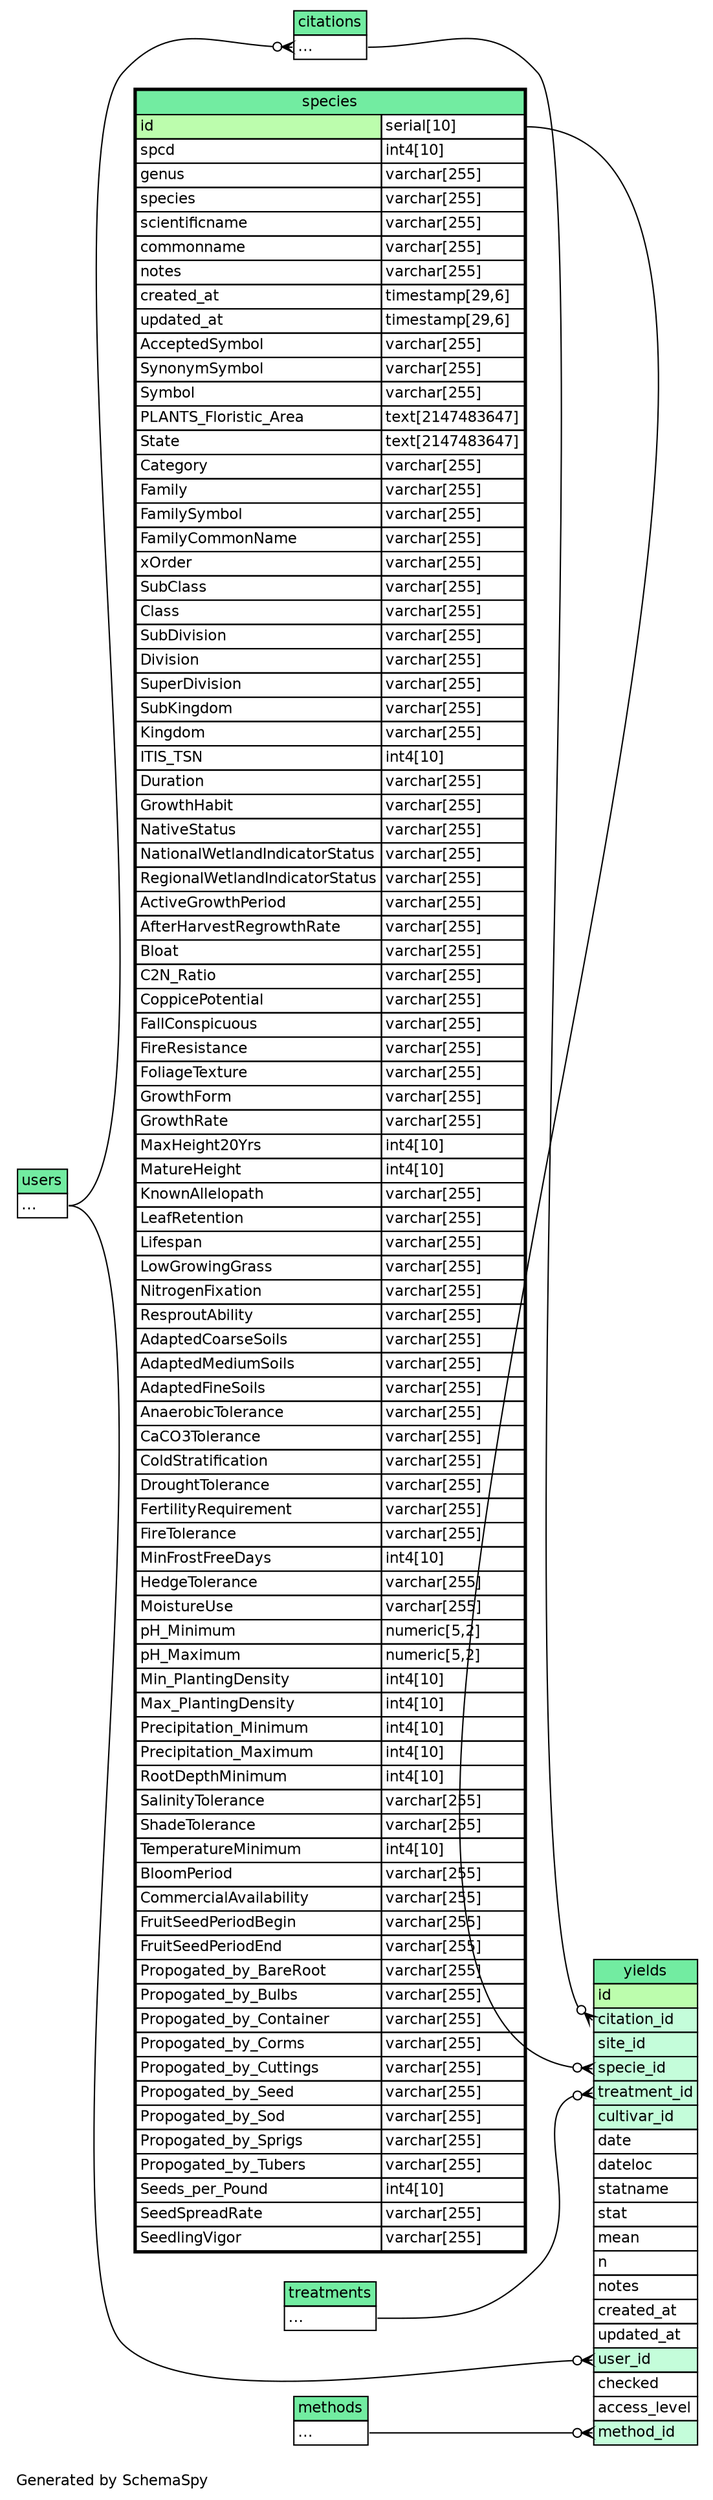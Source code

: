 // dot 2.26.3 on Linux 3.8.0-39-generic
// SchemaSpy rev Unknown
digraph "twoDegreesRelationshipsDiagram" {
  graph [
    rankdir="RL"
    bgcolor="#ffffff"
    label="\nGenerated by SchemaSpy"
    labeljust="l"
    nodesep="0.18"
    ranksep="0.46"
    fontname="Helvetica"
    fontsize="11"
  ];
  node [
    fontname="Helvetica"
    fontsize="11"
    shape="plaintext"
  ];
  edge [
    arrowsize="0.8"
  ];
  "citations":"elipses":w -> "users":"elipses":e [arrowhead=none dir=back arrowtail=crowodot];
  "yields":"citation_id":w -> "citations":"elipses":e [arrowhead=none dir=back arrowtail=crowodot];
  "yields":"method_id":w -> "methods":"elipses":e [arrowhead=none dir=back arrowtail=crowodot];
  "yields":"specie_id":w -> "species":"id.type":e [arrowhead=none dir=back arrowtail=crowodot];
  "yields":"treatment_id":w -> "treatments":"elipses":e [arrowhead=none dir=back arrowtail=crowodot];
  "yields":"user_id":w -> "users":"elipses":e [arrowhead=none dir=back arrowtail=crowodot];
  "citations" [
    label=<
    <TABLE BORDER="0" CELLBORDER="1" CELLSPACING="0" BGCOLOR="#FFFFFF">
      <TR><TD COLSPAN="4" BGCOLOR="#72ECA1" ALIGN="CENTER">citations</TD></TR>
      <TR><TD PORT="elipses" COLSPAN="4" ALIGN="LEFT">...</TD></TR>
    </TABLE>>
    URL="citations.html"
    tooltip="citations"
  ];
  "methods" [
    label=<
    <TABLE BORDER="0" CELLBORDER="1" CELLSPACING="0" BGCOLOR="#FFFFFF">
      <TR><TD COLSPAN="4" BGCOLOR="#72ECA1" ALIGN="CENTER">methods</TD></TR>
      <TR><TD PORT="elipses" COLSPAN="4" ALIGN="LEFT">...</TD></TR>
    </TABLE>>
    URL="methods.html"
    tooltip="methods"
  ];
  "species" [
    label=<
    <TABLE BORDER="2" CELLBORDER="1" CELLSPACING="0" BGCOLOR="#FFFFFF">
      <TR><TD COLSPAN="4" BGCOLOR="#72ECA1" ALIGN="CENTER">species</TD></TR>
      <TR><TD PORT="id" COLSPAN="3" BGCOLOR="#bcfdad !important" ALIGN="LEFT">id</TD><TD PORT="id.type" ALIGN="LEFT">serial[10]</TD></TR>
      <TR><TD PORT="spcd" COLSPAN="3" ALIGN="LEFT">spcd</TD><TD PORT="spcd.type" ALIGN="LEFT">int4[10]</TD></TR>
      <TR><TD PORT="genus" COLSPAN="3" ALIGN="LEFT">genus</TD><TD PORT="genus.type" ALIGN="LEFT">varchar[255]</TD></TR>
      <TR><TD PORT="species" COLSPAN="3" ALIGN="LEFT">species</TD><TD PORT="species.type" ALIGN="LEFT">varchar[255]</TD></TR>
      <TR><TD PORT="scientificname" COLSPAN="3" ALIGN="LEFT">scientificname</TD><TD PORT="scientificname.type" ALIGN="LEFT">varchar[255]</TD></TR>
      <TR><TD PORT="commonname" COLSPAN="3" ALIGN="LEFT">commonname</TD><TD PORT="commonname.type" ALIGN="LEFT">varchar[255]</TD></TR>
      <TR><TD PORT="notes" COLSPAN="3" ALIGN="LEFT">notes</TD><TD PORT="notes.type" ALIGN="LEFT">varchar[255]</TD></TR>
      <TR><TD PORT="created_at" COLSPAN="3" ALIGN="LEFT">created_at</TD><TD PORT="created_at.type" ALIGN="LEFT">timestamp[29,6]</TD></TR>
      <TR><TD PORT="updated_at" COLSPAN="3" ALIGN="LEFT">updated_at</TD><TD PORT="updated_at.type" ALIGN="LEFT">timestamp[29,6]</TD></TR>
      <TR><TD PORT="AcceptedSymbol" COLSPAN="3" ALIGN="LEFT">AcceptedSymbol</TD><TD PORT="AcceptedSymbol.type" ALIGN="LEFT">varchar[255]</TD></TR>
      <TR><TD PORT="SynonymSymbol" COLSPAN="3" ALIGN="LEFT">SynonymSymbol</TD><TD PORT="SynonymSymbol.type" ALIGN="LEFT">varchar[255]</TD></TR>
      <TR><TD PORT="Symbol" COLSPAN="3" ALIGN="LEFT">Symbol</TD><TD PORT="Symbol.type" ALIGN="LEFT">varchar[255]</TD></TR>
      <TR><TD PORT="PLANTS_Floristic_Area" COLSPAN="3" ALIGN="LEFT">PLANTS_Floristic_Area</TD><TD PORT="PLANTS_Floristic_Area.type" ALIGN="LEFT">text[2147483647]</TD></TR>
      <TR><TD PORT="State" COLSPAN="3" ALIGN="LEFT">State</TD><TD PORT="State.type" ALIGN="LEFT">text[2147483647]</TD></TR>
      <TR><TD PORT="Category" COLSPAN="3" ALIGN="LEFT">Category</TD><TD PORT="Category.type" ALIGN="LEFT">varchar[255]</TD></TR>
      <TR><TD PORT="Family" COLSPAN="3" ALIGN="LEFT">Family</TD><TD PORT="Family.type" ALIGN="LEFT">varchar[255]</TD></TR>
      <TR><TD PORT="FamilySymbol" COLSPAN="3" ALIGN="LEFT">FamilySymbol</TD><TD PORT="FamilySymbol.type" ALIGN="LEFT">varchar[255]</TD></TR>
      <TR><TD PORT="FamilyCommonName" COLSPAN="3" ALIGN="LEFT">FamilyCommonName</TD><TD PORT="FamilyCommonName.type" ALIGN="LEFT">varchar[255]</TD></TR>
      <TR><TD PORT="xOrder" COLSPAN="3" ALIGN="LEFT">xOrder</TD><TD PORT="xOrder.type" ALIGN="LEFT">varchar[255]</TD></TR>
      <TR><TD PORT="SubClass" COLSPAN="3" ALIGN="LEFT">SubClass</TD><TD PORT="SubClass.type" ALIGN="LEFT">varchar[255]</TD></TR>
      <TR><TD PORT="Class" COLSPAN="3" ALIGN="LEFT">Class</TD><TD PORT="Class.type" ALIGN="LEFT">varchar[255]</TD></TR>
      <TR><TD PORT="SubDivision" COLSPAN="3" ALIGN="LEFT">SubDivision</TD><TD PORT="SubDivision.type" ALIGN="LEFT">varchar[255]</TD></TR>
      <TR><TD PORT="Division" COLSPAN="3" ALIGN="LEFT">Division</TD><TD PORT="Division.type" ALIGN="LEFT">varchar[255]</TD></TR>
      <TR><TD PORT="SuperDivision" COLSPAN="3" ALIGN="LEFT">SuperDivision</TD><TD PORT="SuperDivision.type" ALIGN="LEFT">varchar[255]</TD></TR>
      <TR><TD PORT="SubKingdom" COLSPAN="3" ALIGN="LEFT">SubKingdom</TD><TD PORT="SubKingdom.type" ALIGN="LEFT">varchar[255]</TD></TR>
      <TR><TD PORT="Kingdom" COLSPAN="3" ALIGN="LEFT">Kingdom</TD><TD PORT="Kingdom.type" ALIGN="LEFT">varchar[255]</TD></TR>
      <TR><TD PORT="ITIS_TSN" COLSPAN="3" ALIGN="LEFT">ITIS_TSN</TD><TD PORT="ITIS_TSN.type" ALIGN="LEFT">int4[10]</TD></TR>
      <TR><TD PORT="Duration" COLSPAN="3" ALIGN="LEFT">Duration</TD><TD PORT="Duration.type" ALIGN="LEFT">varchar[255]</TD></TR>
      <TR><TD PORT="GrowthHabit" COLSPAN="3" ALIGN="LEFT">GrowthHabit</TD><TD PORT="GrowthHabit.type" ALIGN="LEFT">varchar[255]</TD></TR>
      <TR><TD PORT="NativeStatus" COLSPAN="3" ALIGN="LEFT">NativeStatus</TD><TD PORT="NativeStatus.type" ALIGN="LEFT">varchar[255]</TD></TR>
      <TR><TD PORT="NationalWetlandIndicatorStatus" COLSPAN="3" ALIGN="LEFT">NationalWetlandIndicatorStatus</TD><TD PORT="NationalWetlandIndicatorStatus.type" ALIGN="LEFT">varchar[255]</TD></TR>
      <TR><TD PORT="RegionalWetlandIndicatorStatus" COLSPAN="3" ALIGN="LEFT">RegionalWetlandIndicatorStatus</TD><TD PORT="RegionalWetlandIndicatorStatus.type" ALIGN="LEFT">varchar[255]</TD></TR>
      <TR><TD PORT="ActiveGrowthPeriod" COLSPAN="3" ALIGN="LEFT">ActiveGrowthPeriod</TD><TD PORT="ActiveGrowthPeriod.type" ALIGN="LEFT">varchar[255]</TD></TR>
      <TR><TD PORT="AfterHarvestRegrowthRate" COLSPAN="3" ALIGN="LEFT">AfterHarvestRegrowthRate</TD><TD PORT="AfterHarvestRegrowthRate.type" ALIGN="LEFT">varchar[255]</TD></TR>
      <TR><TD PORT="Bloat" COLSPAN="3" ALIGN="LEFT">Bloat</TD><TD PORT="Bloat.type" ALIGN="LEFT">varchar[255]</TD></TR>
      <TR><TD PORT="C2N_Ratio" COLSPAN="3" ALIGN="LEFT">C2N_Ratio</TD><TD PORT="C2N_Ratio.type" ALIGN="LEFT">varchar[255]</TD></TR>
      <TR><TD PORT="CoppicePotential" COLSPAN="3" ALIGN="LEFT">CoppicePotential</TD><TD PORT="CoppicePotential.type" ALIGN="LEFT">varchar[255]</TD></TR>
      <TR><TD PORT="FallConspicuous" COLSPAN="3" ALIGN="LEFT">FallConspicuous</TD><TD PORT="FallConspicuous.type" ALIGN="LEFT">varchar[255]</TD></TR>
      <TR><TD PORT="FireResistance" COLSPAN="3" ALIGN="LEFT">FireResistance</TD><TD PORT="FireResistance.type" ALIGN="LEFT">varchar[255]</TD></TR>
      <TR><TD PORT="FoliageTexture" COLSPAN="3" ALIGN="LEFT">FoliageTexture</TD><TD PORT="FoliageTexture.type" ALIGN="LEFT">varchar[255]</TD></TR>
      <TR><TD PORT="GrowthForm" COLSPAN="3" ALIGN="LEFT">GrowthForm</TD><TD PORT="GrowthForm.type" ALIGN="LEFT">varchar[255]</TD></TR>
      <TR><TD PORT="GrowthRate" COLSPAN="3" ALIGN="LEFT">GrowthRate</TD><TD PORT="GrowthRate.type" ALIGN="LEFT">varchar[255]</TD></TR>
      <TR><TD PORT="MaxHeight20Yrs" COLSPAN="3" ALIGN="LEFT">MaxHeight20Yrs</TD><TD PORT="MaxHeight20Yrs.type" ALIGN="LEFT">int4[10]</TD></TR>
      <TR><TD PORT="MatureHeight" COLSPAN="3" ALIGN="LEFT">MatureHeight</TD><TD PORT="MatureHeight.type" ALIGN="LEFT">int4[10]</TD></TR>
      <TR><TD PORT="KnownAllelopath" COLSPAN="3" ALIGN="LEFT">KnownAllelopath</TD><TD PORT="KnownAllelopath.type" ALIGN="LEFT">varchar[255]</TD></TR>
      <TR><TD PORT="LeafRetention" COLSPAN="3" ALIGN="LEFT">LeafRetention</TD><TD PORT="LeafRetention.type" ALIGN="LEFT">varchar[255]</TD></TR>
      <TR><TD PORT="Lifespan" COLSPAN="3" ALIGN="LEFT">Lifespan</TD><TD PORT="Lifespan.type" ALIGN="LEFT">varchar[255]</TD></TR>
      <TR><TD PORT="LowGrowingGrass" COLSPAN="3" ALIGN="LEFT">LowGrowingGrass</TD><TD PORT="LowGrowingGrass.type" ALIGN="LEFT">varchar[255]</TD></TR>
      <TR><TD PORT="NitrogenFixation" COLSPAN="3" ALIGN="LEFT">NitrogenFixation</TD><TD PORT="NitrogenFixation.type" ALIGN="LEFT">varchar[255]</TD></TR>
      <TR><TD PORT="ResproutAbility" COLSPAN="3" ALIGN="LEFT">ResproutAbility</TD><TD PORT="ResproutAbility.type" ALIGN="LEFT">varchar[255]</TD></TR>
      <TR><TD PORT="AdaptedCoarseSoils" COLSPAN="3" ALIGN="LEFT">AdaptedCoarseSoils</TD><TD PORT="AdaptedCoarseSoils.type" ALIGN="LEFT">varchar[255]</TD></TR>
      <TR><TD PORT="AdaptedMediumSoils" COLSPAN="3" ALIGN="LEFT">AdaptedMediumSoils</TD><TD PORT="AdaptedMediumSoils.type" ALIGN="LEFT">varchar[255]</TD></TR>
      <TR><TD PORT="AdaptedFineSoils" COLSPAN="3" ALIGN="LEFT">AdaptedFineSoils</TD><TD PORT="AdaptedFineSoils.type" ALIGN="LEFT">varchar[255]</TD></TR>
      <TR><TD PORT="AnaerobicTolerance" COLSPAN="3" ALIGN="LEFT">AnaerobicTolerance</TD><TD PORT="AnaerobicTolerance.type" ALIGN="LEFT">varchar[255]</TD></TR>
      <TR><TD PORT="CaCO3Tolerance" COLSPAN="3" ALIGN="LEFT">CaCO3Tolerance</TD><TD PORT="CaCO3Tolerance.type" ALIGN="LEFT">varchar[255]</TD></TR>
      <TR><TD PORT="ColdStratification" COLSPAN="3" ALIGN="LEFT">ColdStratification</TD><TD PORT="ColdStratification.type" ALIGN="LEFT">varchar[255]</TD></TR>
      <TR><TD PORT="DroughtTolerance" COLSPAN="3" ALIGN="LEFT">DroughtTolerance</TD><TD PORT="DroughtTolerance.type" ALIGN="LEFT">varchar[255]</TD></TR>
      <TR><TD PORT="FertilityRequirement" COLSPAN="3" ALIGN="LEFT">FertilityRequirement</TD><TD PORT="FertilityRequirement.type" ALIGN="LEFT">varchar[255]</TD></TR>
      <TR><TD PORT="FireTolerance" COLSPAN="3" ALIGN="LEFT">FireTolerance</TD><TD PORT="FireTolerance.type" ALIGN="LEFT">varchar[255]</TD></TR>
      <TR><TD PORT="MinFrostFreeDays" COLSPAN="3" ALIGN="LEFT">MinFrostFreeDays</TD><TD PORT="MinFrostFreeDays.type" ALIGN="LEFT">int4[10]</TD></TR>
      <TR><TD PORT="HedgeTolerance" COLSPAN="3" ALIGN="LEFT">HedgeTolerance</TD><TD PORT="HedgeTolerance.type" ALIGN="LEFT">varchar[255]</TD></TR>
      <TR><TD PORT="MoistureUse" COLSPAN="3" ALIGN="LEFT">MoistureUse</TD><TD PORT="MoistureUse.type" ALIGN="LEFT">varchar[255]</TD></TR>
      <TR><TD PORT="pH_Minimum" COLSPAN="3" ALIGN="LEFT">pH_Minimum</TD><TD PORT="pH_Minimum.type" ALIGN="LEFT">numeric[5,2]</TD></TR>
      <TR><TD PORT="pH_Maximum" COLSPAN="3" ALIGN="LEFT">pH_Maximum</TD><TD PORT="pH_Maximum.type" ALIGN="LEFT">numeric[5,2]</TD></TR>
      <TR><TD PORT="Min_PlantingDensity" COLSPAN="3" ALIGN="LEFT">Min_PlantingDensity</TD><TD PORT="Min_PlantingDensity.type" ALIGN="LEFT">int4[10]</TD></TR>
      <TR><TD PORT="Max_PlantingDensity" COLSPAN="3" ALIGN="LEFT">Max_PlantingDensity</TD><TD PORT="Max_PlantingDensity.type" ALIGN="LEFT">int4[10]</TD></TR>
      <TR><TD PORT="Precipitation_Minimum" COLSPAN="3" ALIGN="LEFT">Precipitation_Minimum</TD><TD PORT="Precipitation_Minimum.type" ALIGN="LEFT">int4[10]</TD></TR>
      <TR><TD PORT="Precipitation_Maximum" COLSPAN="3" ALIGN="LEFT">Precipitation_Maximum</TD><TD PORT="Precipitation_Maximum.type" ALIGN="LEFT">int4[10]</TD></TR>
      <TR><TD PORT="RootDepthMinimum" COLSPAN="3" ALIGN="LEFT">RootDepthMinimum</TD><TD PORT="RootDepthMinimum.type" ALIGN="LEFT">int4[10]</TD></TR>
      <TR><TD PORT="SalinityTolerance" COLSPAN="3" ALIGN="LEFT">SalinityTolerance</TD><TD PORT="SalinityTolerance.type" ALIGN="LEFT">varchar[255]</TD></TR>
      <TR><TD PORT="ShadeTolerance" COLSPAN="3" ALIGN="LEFT">ShadeTolerance</TD><TD PORT="ShadeTolerance.type" ALIGN="LEFT">varchar[255]</TD></TR>
      <TR><TD PORT="TemperatureMinimum" COLSPAN="3" ALIGN="LEFT">TemperatureMinimum</TD><TD PORT="TemperatureMinimum.type" ALIGN="LEFT">int4[10]</TD></TR>
      <TR><TD PORT="BloomPeriod" COLSPAN="3" ALIGN="LEFT">BloomPeriod</TD><TD PORT="BloomPeriod.type" ALIGN="LEFT">varchar[255]</TD></TR>
      <TR><TD PORT="CommercialAvailability" COLSPAN="3" ALIGN="LEFT">CommercialAvailability</TD><TD PORT="CommercialAvailability.type" ALIGN="LEFT">varchar[255]</TD></TR>
      <TR><TD PORT="FruitSeedPeriodBegin" COLSPAN="3" ALIGN="LEFT">FruitSeedPeriodBegin</TD><TD PORT="FruitSeedPeriodBegin.type" ALIGN="LEFT">varchar[255]</TD></TR>
      <TR><TD PORT="FruitSeedPeriodEnd" COLSPAN="3" ALIGN="LEFT">FruitSeedPeriodEnd</TD><TD PORT="FruitSeedPeriodEnd.type" ALIGN="LEFT">varchar[255]</TD></TR>
      <TR><TD PORT="Propogated_by_BareRoot" COLSPAN="3" ALIGN="LEFT">Propogated_by_BareRoot</TD><TD PORT="Propogated_by_BareRoot.type" ALIGN="LEFT">varchar[255]</TD></TR>
      <TR><TD PORT="Propogated_by_Bulbs" COLSPAN="3" ALIGN="LEFT">Propogated_by_Bulbs</TD><TD PORT="Propogated_by_Bulbs.type" ALIGN="LEFT">varchar[255]</TD></TR>
      <TR><TD PORT="Propogated_by_Container" COLSPAN="3" ALIGN="LEFT">Propogated_by_Container</TD><TD PORT="Propogated_by_Container.type" ALIGN="LEFT">varchar[255]</TD></TR>
      <TR><TD PORT="Propogated_by_Corms" COLSPAN="3" ALIGN="LEFT">Propogated_by_Corms</TD><TD PORT="Propogated_by_Corms.type" ALIGN="LEFT">varchar[255]</TD></TR>
      <TR><TD PORT="Propogated_by_Cuttings" COLSPAN="3" ALIGN="LEFT">Propogated_by_Cuttings</TD><TD PORT="Propogated_by_Cuttings.type" ALIGN="LEFT">varchar[255]</TD></TR>
      <TR><TD PORT="Propogated_by_Seed" COLSPAN="3" ALIGN="LEFT">Propogated_by_Seed</TD><TD PORT="Propogated_by_Seed.type" ALIGN="LEFT">varchar[255]</TD></TR>
      <TR><TD PORT="Propogated_by_Sod" COLSPAN="3" ALIGN="LEFT">Propogated_by_Sod</TD><TD PORT="Propogated_by_Sod.type" ALIGN="LEFT">varchar[255]</TD></TR>
      <TR><TD PORT="Propogated_by_Sprigs" COLSPAN="3" ALIGN="LEFT">Propogated_by_Sprigs</TD><TD PORT="Propogated_by_Sprigs.type" ALIGN="LEFT">varchar[255]</TD></TR>
      <TR><TD PORT="Propogated_by_Tubers" COLSPAN="3" ALIGN="LEFT">Propogated_by_Tubers</TD><TD PORT="Propogated_by_Tubers.type" ALIGN="LEFT">varchar[255]</TD></TR>
      <TR><TD PORT="Seeds_per_Pound" COLSPAN="3" ALIGN="LEFT">Seeds_per_Pound</TD><TD PORT="Seeds_per_Pound.type" ALIGN="LEFT">int4[10]</TD></TR>
      <TR><TD PORT="SeedSpreadRate" COLSPAN="3" ALIGN="LEFT">SeedSpreadRate</TD><TD PORT="SeedSpreadRate.type" ALIGN="LEFT">varchar[255]</TD></TR>
      <TR><TD PORT="SeedlingVigor" COLSPAN="3" ALIGN="LEFT">SeedlingVigor</TD><TD PORT="SeedlingVigor.type" ALIGN="LEFT">varchar[255]</TD></TR>
    </TABLE>>
    URL="species.html"
    tooltip="species"
  ];
  "treatments" [
    label=<
    <TABLE BORDER="0" CELLBORDER="1" CELLSPACING="0" BGCOLOR="#FFFFFF">
      <TR><TD COLSPAN="4" BGCOLOR="#72ECA1" ALIGN="CENTER">treatments</TD></TR>
      <TR><TD PORT="elipses" COLSPAN="4" ALIGN="LEFT">...</TD></TR>
    </TABLE>>
    URL="treatments.html"
    tooltip="treatments"
  ];
  "users" [
    label=<
    <TABLE BORDER="0" CELLBORDER="1" CELLSPACING="0" BGCOLOR="#FFFFFF">
      <TR><TD COLSPAN="4" BGCOLOR="#72ECA1" ALIGN="CENTER">users</TD></TR>
      <TR><TD PORT="elipses" COLSPAN="4" ALIGN="LEFT">...</TD></TR>
    </TABLE>>
    URL="users.html"
    tooltip="users"
  ];
  "yields" [
    label=<
    <TABLE BORDER="0" CELLBORDER="1" CELLSPACING="0" BGCOLOR="#FFFFFF">
      <TR><TD COLSPAN="4" BGCOLOR="#72ECA1" ALIGN="CENTER">yields</TD></TR>
      <TR><TD PORT="id" COLSPAN="4" BGCOLOR="#bcfdad !important" ALIGN="LEFT">id</TD></TR>
      <TR><TD PORT="citation_id" COLSPAN="4" BGCOLOR="#c4fdda !important" ALIGN="LEFT">citation_id</TD></TR>
      <TR><TD PORT="site_id" COLSPAN="4" BGCOLOR="#c4fdda !important" ALIGN="LEFT">site_id</TD></TR>
      <TR><TD PORT="specie_id" COLSPAN="4" BGCOLOR="#c4fdda !important" ALIGN="LEFT">specie_id</TD></TR>
      <TR><TD PORT="treatment_id" COLSPAN="4" BGCOLOR="#c4fdda !important" ALIGN="LEFT">treatment_id</TD></TR>
      <TR><TD PORT="cultivar_id" COLSPAN="4" BGCOLOR="#c4fdda !important" ALIGN="LEFT">cultivar_id</TD></TR>
      <TR><TD PORT="date" COLSPAN="4" ALIGN="LEFT">date</TD></TR>
      <TR><TD PORT="dateloc" COLSPAN="4" ALIGN="LEFT">dateloc</TD></TR>
      <TR><TD PORT="statname" COLSPAN="4" ALIGN="LEFT">statname</TD></TR>
      <TR><TD PORT="stat" COLSPAN="4" ALIGN="LEFT">stat</TD></TR>
      <TR><TD PORT="mean" COLSPAN="4" ALIGN="LEFT">mean</TD></TR>
      <TR><TD PORT="n" COLSPAN="4" ALIGN="LEFT">n</TD></TR>
      <TR><TD PORT="notes" COLSPAN="4" ALIGN="LEFT">notes</TD></TR>
      <TR><TD PORT="created_at" COLSPAN="4" ALIGN="LEFT">created_at</TD></TR>
      <TR><TD PORT="updated_at" COLSPAN="4" ALIGN="LEFT">updated_at</TD></TR>
      <TR><TD PORT="user_id" COLSPAN="4" BGCOLOR="#c4fdda !important" ALIGN="LEFT">user_id</TD></TR>
      <TR><TD PORT="checked" COLSPAN="4" ALIGN="LEFT">checked</TD></TR>
      <TR><TD PORT="access_level" COLSPAN="4" ALIGN="LEFT">access_level</TD></TR>
      <TR><TD PORT="method_id" COLSPAN="4" BGCOLOR="#c4fdda !important" ALIGN="LEFT">method_id</TD></TR>
    </TABLE>>
    URL="yields.html"
    tooltip="yields"
  ];
}
